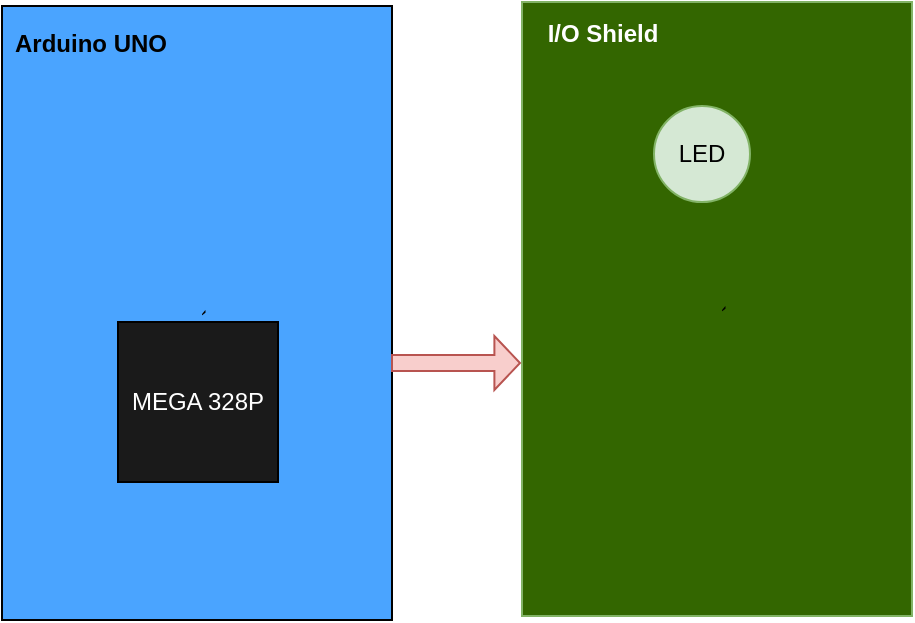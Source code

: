 <mxfile version="13.0.1" type="github"><diagram id="Zc6pXuYauegJ-ayxphQe" name="Página-1"><mxGraphModel dx="1346" dy="662" grid="0" gridSize="10" guides="0" tooltips="0" connect="0" arrows="0" fold="1" page="0" pageScale="1" pageWidth="827" pageHeight="1169" math="0" shadow="0"><root><mxCell id="0"/><mxCell id="1" parent="0"/><mxCell id="2MQ85335XJ7He9NSTPbV-9" value="`" style="rounded=0;whiteSpace=wrap;html=1;rotation=90;fillColor=#336600;strokeColor=#82b366;" vertex="1" parent="1"><mxGeometry x="66" y="111" width="307" height="195" as="geometry"/></mxCell><mxCell id="2MQ85335XJ7He9NSTPbV-3" value="`" style="rounded=0;whiteSpace=wrap;html=1;rotation=90;fillColor=#4AA4FF;" vertex="1" parent="1"><mxGeometry x="-194" y="113" width="307" height="195" as="geometry"/></mxCell><mxCell id="2MQ85335XJ7He9NSTPbV-4" value="&lt;b&gt;Arduino UNO&lt;/b&gt;" style="text;html=1;resizable=0;autosize=1;align=center;verticalAlign=middle;points=[];fillColor=none;strokeColor=none;rounded=0;" vertex="1" parent="1"><mxGeometry x="-137" y="67" width="86" height="18" as="geometry"/></mxCell><mxCell id="2MQ85335XJ7He9NSTPbV-5" value="MEGA 328P" style="whiteSpace=wrap;html=1;aspect=fixed;fillColor=#1A1A1A;fontColor=#FFFFFF;" vertex="1" parent="1"><mxGeometry x="-80" y="215" width="80" height="80" as="geometry"/></mxCell><mxCell id="2MQ85335XJ7He9NSTPbV-7" value="LED" style="ellipse;whiteSpace=wrap;html=1;aspect=fixed;fillColor=#d5e8d4;strokeColor=#82b366;" vertex="1" parent="1"><mxGeometry x="188" y="107" width="48" height="48" as="geometry"/></mxCell><mxCell id="2MQ85335XJ7He9NSTPbV-10" value="&lt;b&gt;I/O Shield&lt;/b&gt;" style="text;html=1;resizable=0;autosize=1;align=center;verticalAlign=middle;points=[];fillColor=none;strokeColor=none;rounded=0;fontColor=#FFFFFF;" vertex="1" parent="1"><mxGeometry x="129" y="62" width="65" height="18" as="geometry"/></mxCell><mxCell id="2MQ85335XJ7He9NSTPbV-11" value="" style="shape=singleArrow;whiteSpace=wrap;html=1;fillColor=#f8cecc;strokeColor=#b85450;" vertex="1" parent="1"><mxGeometry x="57" y="222" width="64" height="27" as="geometry"/></mxCell></root></mxGraphModel></diagram></mxfile>